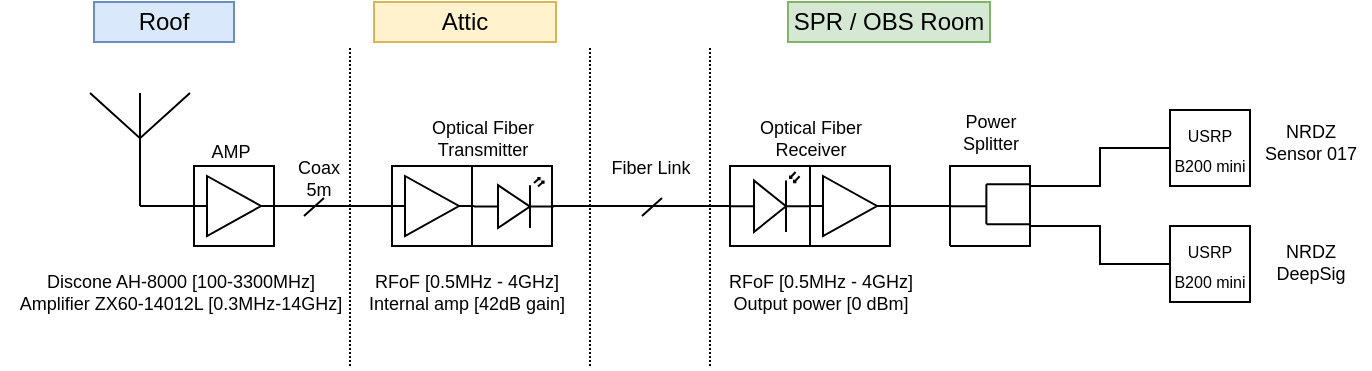 <mxfile version="16.4.0" type="device"><diagram name="Page-1" id="16e2658f-23c8-b752-8be9-c03fbebb8bbe"><mxGraphModel dx="553" dy="394" grid="1" gridSize="10" guides="1" tooltips="1" connect="1" arrows="1" fold="1" page="1" pageScale="1" pageWidth="1100" pageHeight="850" background="#ffffff" math="1" shadow="0"><root><mxCell id="0"/><mxCell id="1" parent="0"/><mxCell id="24" value="" style="group" parent="1" vertex="1" connectable="0"><mxGeometry x="352" y="270" width="40" height="40" as="geometry"/></mxCell><mxCell id="22" value="" style="group" parent="24" vertex="1" connectable="0"><mxGeometry width="40" height="40" as="geometry"/></mxCell><mxCell id="15" value="" style="rounded=0;whiteSpace=wrap;html=1;strokeColor=#000000;gradientColor=none;" parent="22" vertex="1"><mxGeometry width="40" height="40" as="geometry"/></mxCell><mxCell id="12" value="" style="verticalLabelPosition=bottom;shadow=0;dashed=0;align=center;fillColor=#ffffff;html=1;verticalAlign=top;strokeWidth=1;shape=mxgraph.electrical.abstract.amplifier;strokeColor=#000000;gradientColor=none;" parent="22" vertex="1"><mxGeometry x="5" y="5" width="30" height="30" as="geometry"/></mxCell><mxCell id="LbhGYUvxZ_97Vsy-ndR1-255" style="edgeStyle=orthogonalEdgeStyle;rounded=0;orthogonalLoop=1;jettySize=auto;html=1;entryX=1;entryY=0.25;entryDx=0;entryDy=0;fontSize=8;endArrow=none;endFill=0;" edge="1" parent="1" source="56" target="LbhGYUvxZ_97Vsy-ndR1-242"><mxGeometry relative="1" as="geometry"/></mxCell><mxCell id="56" value="&lt;font style=&quot;font-size: 8px&quot;&gt;USRP&lt;br&gt;B200 mini&lt;/font&gt;" style="rounded=0;whiteSpace=wrap;html=1;strokeColor=#000000;gradientColor=none;" parent="1" vertex="1"><mxGeometry x="840" y="242" width="40" height="38" as="geometry"/></mxCell><mxCell id="99" style="edgeStyle=orthogonalEdgeStyle;curved=1;html=1;exitX=0;exitY=0.5;shadow=0;startArrow=none;startFill=0;startSize=1;endArrow=none;endFill=0;endSize=6;jettySize=auto;orthogonalLoop=1;strokeColor=#000000;strokeWidth=1;entryX=1;entryY=0.5;" parent="1" source="16" target="167" edge="1"><mxGeometry relative="1" as="geometry"><mxPoint x="630" y="290" as="targetPoint"/><Array as="points"/></mxGeometry></mxCell><mxCell id="LbhGYUvxZ_97Vsy-ndR1-251" style="edgeStyle=orthogonalEdgeStyle;rounded=0;orthogonalLoop=1;jettySize=auto;html=1;exitX=1;exitY=0.5;exitDx=0;exitDy=0;endArrow=none;endFill=0;" edge="1" parent="1" source="16"><mxGeometry relative="1" as="geometry"><mxPoint x="730" y="290" as="targetPoint"/></mxGeometry></mxCell><mxCell id="16" value="" style="rounded=0;whiteSpace=wrap;html=1;strokeColor=#000000;gradientColor=none;" parent="1" vertex="1"><mxGeometry x="660" y="270" width="40" height="40" as="geometry"/></mxCell><mxCell id="66" value="SPR / OBS Room" style="text;html=1;strokeColor=#82b366;fillColor=#d5e8d4;align=center;verticalAlign=middle;whiteSpace=wrap;rounded=0;" parent="1" vertex="1"><mxGeometry x="649" y="188" width="101" height="20" as="geometry"/></mxCell><mxCell id="67" value="AMP" style="text;html=1;resizable=0;points=[];autosize=1;align=center;verticalAlign=top;spacingTop=-4;fontSize=9;" parent="1" vertex="1"><mxGeometry x="350" y="255" width="40" height="10" as="geometry"/></mxCell><mxCell id="140" value="Power&lt;br&gt;Splitter" style="text;html=1;resizable=0;points=[];autosize=1;align=center;verticalAlign=middle;spacingTop=-4;fontSize=9;" parent="1" vertex="1"><mxGeometry x="730" y="245" width="40" height="20" as="geometry"/></mxCell><mxCell id="167" value="" style="rounded=0;whiteSpace=wrap;html=1;strokeColor=#000000;gradientColor=none;" parent="1" vertex="1"><mxGeometry x="491" y="270" width="40" height="40" as="geometry"/></mxCell><mxCell id="173" value="Fiber Link" style="text;html=1;resizable=0;points=[];autosize=1;align=center;verticalAlign=top;spacingTop=-4;fontSize=9;" parent="1" vertex="1"><mxGeometry x="550" y="263" width="60" height="10" as="geometry"/></mxCell><mxCell id="194" value="" style="endArrow=none;html=1;strokeColor=#000000;strokeWidth=1;fontSize=36;entryX=0;entryY=0.5;entryPerimeter=0;exitX=0.5;exitY=1;exitDx=0;exitDy=0;exitPerimeter=0;" parent="1" target="12" edge="1" source="LbhGYUvxZ_97Vsy-ndR1-229"><mxGeometry width="50" height="50" relative="1" as="geometry"><mxPoint x="350" y="290" as="sourcePoint"/><mxPoint x="390" y="330" as="targetPoint"/></mxGeometry></mxCell><mxCell id="196" value="" style="group" parent="1" vertex="1" connectable="0"><mxGeometry x="451" y="270" width="40" height="40" as="geometry"/></mxCell><mxCell id="197" value="" style="group" parent="196" vertex="1" connectable="0"><mxGeometry width="40" height="40" as="geometry"/></mxCell><mxCell id="198" value="" style="rounded=0;whiteSpace=wrap;html=1;strokeColor=#000000;gradientColor=none;" parent="197" vertex="1"><mxGeometry width="40" height="40" as="geometry"/></mxCell><mxCell id="199" value="" style="verticalLabelPosition=bottom;shadow=0;dashed=0;align=center;fillColor=#ffffff;html=1;verticalAlign=top;strokeWidth=1;shape=mxgraph.electrical.abstract.amplifier;strokeColor=#000000;gradientColor=none;" parent="197" vertex="1"><mxGeometry x="5" y="5" width="30" height="30" as="geometry"/></mxCell><mxCell id="200" value="Optical Fiber&lt;br&gt;Transmitter" style="text;html=1;resizable=0;points=[];autosize=1;align=center;verticalAlign=top;spacingTop=-4;fontSize=9;" parent="1" vertex="1"><mxGeometry x="461" y="243" width="70" height="20" as="geometry"/></mxCell><mxCell id="202" style="rounded=0;jumpSize=5;html=1;startArrow=none;startFill=0;endArrow=none;endFill=0;jettySize=auto;orthogonalLoop=1;strokeColor=#000000;strokeWidth=1;fontSize=36;" parent="1" edge="1"><mxGeometry relative="1" as="geometry"><mxPoint x="586" y="286" as="sourcePoint"/><mxPoint x="576" y="295" as="targetPoint"/></mxGeometry></mxCell><mxCell id="212" value="" style="endArrow=none;dashed=1;html=1;strokeColor=#000000;strokeWidth=1;fontSize=36;dashPattern=1 1;" parent="1" edge="1"><mxGeometry width="50" height="50" relative="1" as="geometry"><mxPoint x="430.0" y="370" as="sourcePoint"/><mxPoint x="430.0" y="210" as="targetPoint"/></mxGeometry></mxCell><mxCell id="213" value="" style="endArrow=none;dashed=1;html=1;strokeColor=#000000;strokeWidth=1;fontSize=36;dashPattern=1 1;" parent="1" edge="1"><mxGeometry width="50" height="50" relative="1" as="geometry"><mxPoint x="550" y="370" as="sourcePoint"/><mxPoint x="550" y="210" as="targetPoint"/></mxGeometry></mxCell><mxCell id="215" value="Roof" style="text;html=1;strokeColor=#6c8ebf;fillColor=#dae8fc;align=center;verticalAlign=middle;whiteSpace=wrap;rounded=0;" parent="1" vertex="1"><mxGeometry x="302" y="188" width="70" height="20" as="geometry"/></mxCell><mxCell id="216" value="Attic" style="text;html=1;strokeColor=#d6b656;fillColor=#fff2cc;align=center;verticalAlign=middle;whiteSpace=wrap;rounded=0;" parent="1" vertex="1"><mxGeometry x="442" y="188" width="91" height="20" as="geometry"/></mxCell><mxCell id="219" value="Discone AH-8000 [100-3300MHz]&lt;br&gt;Amplifier ZX60-14012L [0.3MHz-14GHz]" style="text;html=1;resizable=0;points=[];autosize=1;align=center;verticalAlign=top;spacingTop=-4;fontSize=9;" parent="1" vertex="1"><mxGeometry x="255" y="320" width="180" height="20" as="geometry"/></mxCell><mxCell id="Pr6j_bmsyKCkGCUSjuBy-238" style="edgeStyle=orthogonalEdgeStyle;rounded=0;orthogonalLoop=1;jettySize=auto;html=1;exitX=0;exitY=0.5;exitDx=0;exitDy=0;exitPerimeter=0;entryX=0;entryY=0.5;entryDx=0;entryDy=0;endArrow=none;endFill=0;" parent="1" source="Pr6j_bmsyKCkGCUSjuBy-237" target="16" edge="1"><mxGeometry relative="1" as="geometry"/></mxCell><mxCell id="Pr6j_bmsyKCkGCUSjuBy-237" value="" style="verticalLabelPosition=bottom;shadow=0;dashed=0;align=center;fillColor=#ffffff;html=1;verticalAlign=top;strokeWidth=1;shape=mxgraph.electrical.abstract.amplifier;strokeColor=#000000;gradientColor=none;" parent="1" vertex="1"><mxGeometry x="665" y="275" width="30" height="30" as="geometry"/></mxCell><mxCell id="Pr6j_bmsyKCkGCUSjuBy-239" style="edgeStyle=orthogonalEdgeStyle;rounded=0;orthogonalLoop=1;jettySize=auto;html=1;exitX=1;exitY=0.5;exitDx=0;exitDy=0;exitPerimeter=0;entryX=1.167;entryY=0.511;entryDx=0;entryDy=0;entryPerimeter=0;endArrow=none;endFill=0;" parent="1" source="Pr6j_bmsyKCkGCUSjuBy-237" target="Pr6j_bmsyKCkGCUSjuBy-237" edge="1"><mxGeometry relative="1" as="geometry"/></mxCell><mxCell id="94" style="edgeStyle=orthogonalEdgeStyle;curved=1;html=1;exitX=1;exitY=0.5;exitPerimeter=0;shadow=0;startArrow=none;startFill=0;startSize=1;endArrow=none;endFill=0;endSize=6;jettySize=auto;orthogonalLoop=1;strokeColor=#000000;strokeWidth=1;entryX=0;entryY=0.5;entryDx=0;entryDy=0;entryPerimeter=0;" parent="1" source="12" target="199" edge="1"><mxGeometry relative="1" as="geometry"><mxPoint x="490" y="290" as="targetPoint"/><Array as="points"/></mxGeometry></mxCell><mxCell id="y6YIL-A91sYRz62qXoEQ-229" value="" style="verticalLabelPosition=bottom;shadow=0;dashed=0;align=center;html=1;verticalAlign=top;shape=mxgraph.electrical.opto_electronics.led_2;pointerEvents=1;" parent="1" vertex="1"><mxGeometry x="492" y="276" width="40" height="25" as="geometry"/></mxCell><mxCell id="y6YIL-A91sYRz62qXoEQ-230" value="" style="endArrow=none;dashed=1;html=1;strokeColor=#000000;strokeWidth=1;fontSize=36;dashPattern=1 1;" parent="1" edge="1"><mxGeometry width="50" height="50" relative="1" as="geometry"><mxPoint x="610" y="370" as="sourcePoint"/><mxPoint x="610" y="210" as="targetPoint"/></mxGeometry></mxCell><mxCell id="y6YIL-A91sYRz62qXoEQ-232" value="" style="rounded=0;whiteSpace=wrap;html=1;strokeColor=#000000;gradientColor=none;" parent="1" vertex="1"><mxGeometry x="620" y="270" width="40" height="40" as="geometry"/></mxCell><mxCell id="y6YIL-A91sYRz62qXoEQ-234" value="" style="verticalLabelPosition=bottom;shadow=0;dashed=0;align=center;html=1;verticalAlign=top;shape=mxgraph.electrical.opto_electronics.photodiode;pointerEvents=1;" parent="1" vertex="1"><mxGeometry x="620" y="273" width="40" height="30" as="geometry"/></mxCell><mxCell id="LbhGYUvxZ_97Vsy-ndR1-229" value="" style="verticalLabelPosition=bottom;shadow=0;dashed=0;align=center;html=1;verticalAlign=top;shape=mxgraph.electrical.radio.aerial_-_antenna_1;" vertex="1" parent="1"><mxGeometry x="300" y="233.5" width="50" height="56.5" as="geometry"/></mxCell><mxCell id="LbhGYUvxZ_97Vsy-ndR1-234" style="edgeStyle=orthogonalEdgeStyle;rounded=0;orthogonalLoop=1;jettySize=auto;html=1;exitX=1;exitY=0.5;exitDx=0;exitDy=0;exitPerimeter=0;entryX=0;entryY=0.57;entryDx=0;entryDy=0;entryPerimeter=0;endArrow=none;endFill=0;" edge="1" parent="1" source="199" target="y6YIL-A91sYRz62qXoEQ-229"><mxGeometry relative="1" as="geometry"/></mxCell><mxCell id="LbhGYUvxZ_97Vsy-ndR1-236" value="RFoF [0.5MHz - 4GHz]&lt;br&gt;Internal amp [42dB gain]" style="text;html=1;resizable=0;points=[];autosize=1;align=center;verticalAlign=top;spacingTop=-4;fontSize=9;" vertex="1" parent="1"><mxGeometry x="432.5" y="320" width="110" height="20" as="geometry"/></mxCell><mxCell id="LbhGYUvxZ_97Vsy-ndR1-237" value="Optical Fiber&lt;br&gt;Receiver" style="text;html=1;resizable=0;points=[];autosize=1;align=center;verticalAlign=top;spacingTop=-4;fontSize=9;" vertex="1" parent="1"><mxGeometry x="625" y="243" width="70" height="20" as="geometry"/></mxCell><mxCell id="LbhGYUvxZ_97Vsy-ndR1-239" value="RFoF [0.5MHz - 4GHz]&lt;br&gt;Output power [0 dBm]" style="text;html=1;resizable=0;points=[];autosize=1;align=center;verticalAlign=top;spacingTop=-4;fontSize=9;" vertex="1" parent="1"><mxGeometry x="610" y="320" width="110" height="20" as="geometry"/></mxCell><mxCell id="LbhGYUvxZ_97Vsy-ndR1-241" style="vsdxID=259;fillColor=none;gradientColor=none;spacingTop=-2;spacingBottom=-2;spacingLeft=-2;spacingRight=-2;labelBackgroundColor=none;rounded=0;strokeColor=none;html=1;whiteSpace=wrap;" vertex="1" parent="1"><mxGeometry x="730" y="270" width="40" height="40" as="geometry"/></mxCell><mxCell id="LbhGYUvxZ_97Vsy-ndR1-242" style="vsdxID=260;fillColor=none;gradientColor=none;spacingTop=-2;spacingBottom=-2;spacingLeft=-2;spacingRight=-2;labelBackgroundColor=none;rounded=0;strokeColor=none;html=1;whiteSpace=wrap;" vertex="1" parent="LbhGYUvxZ_97Vsy-ndR1-241"><mxGeometry width="40" height="40" as="geometry"/></mxCell><mxCell id="LbhGYUvxZ_97Vsy-ndR1-243" style="vsdxID=261;fillColor=#FFFFFF;gradientColor=none;shape=stencil(nZBLDoAgDERP0z3SIyjew0SURgSD+Lu9kMZoXLhwN9O+tukAlrNpJg1SzDH4QW/URgNYgZTkjA4UkwJUgGXng+6DX1zLfmoymdXo17xh5zmRJ6Q42BWCfc2oJfdAr+Yv+AP9Cb7OJ3H/2JG1HNGz/84klThPVCc=);spacingTop=-2;spacingBottom=-2;spacingLeft=-2;spacingRight=-2;labelBackgroundColor=none;rounded=0;html=1;whiteSpace=wrap;" vertex="1" parent="LbhGYUvxZ_97Vsy-ndR1-242"><mxGeometry width="40" height="40" as="geometry"/></mxCell><mxCell id="LbhGYUvxZ_97Vsy-ndR1-244" style="vsdxID=262;edgeStyle=none;startArrow=none;endArrow=none;startSize=3;endSize=3;spacingTop=-2;spacingBottom=-2;spacingLeft=-2;spacingRight=-2;verticalAlign=middle;html=1;labelBackgroundColor=#ffffff;rounded=0;" edge="1" parent="LbhGYUvxZ_97Vsy-ndR1-242"><mxGeometry relative="1" as="geometry"><Array as="points"/><mxPoint x="18.182" y="29.091" as="sourcePoint"/><mxPoint x="18.182" y="9.091" as="targetPoint"/></mxGeometry></mxCell><mxCell id="LbhGYUvxZ_97Vsy-ndR1-245" style="vsdxID=263;edgeStyle=none;startArrow=none;endArrow=none;startSize=3;endSize=3;spacingTop=-2;spacingBottom=-2;spacingLeft=-2;spacingRight=-2;verticalAlign=middle;html=1;labelBackgroundColor=#ffffff;rounded=0;" edge="1" parent="LbhGYUvxZ_97Vsy-ndR1-242"><mxGeometry relative="1" as="geometry"><mxPoint as="offset"/><Array as="points"/><mxPoint y="20.091" as="sourcePoint"/><mxPoint x="18.182" y="20.091" as="targetPoint"/></mxGeometry></mxCell><mxCell id="LbhGYUvxZ_97Vsy-ndR1-246" style="vsdxID=264;edgeStyle=none;startArrow=none;endArrow=none;startSize=3;endSize=3;spacingTop=-2;spacingBottom=-2;spacingLeft=-2;spacingRight=-2;verticalAlign=middle;html=1;labelBackgroundColor=#ffffff;rounded=0;" edge="1" parent="LbhGYUvxZ_97Vsy-ndR1-241"><mxGeometry relative="1" as="geometry"><Array as="points"/><mxPoint x="40" y="9.091" as="sourcePoint"/><mxPoint x="18.182" y="9.091" as="targetPoint"/></mxGeometry></mxCell><mxCell id="LbhGYUvxZ_97Vsy-ndR1-247" style="vsdxID=265;edgeStyle=none;startArrow=none;endArrow=none;startSize=3;endSize=3;spacingTop=-2;spacingBottom=-2;spacingLeft=-2;spacingRight=-2;verticalAlign=middle;html=1;labelBackgroundColor=#ffffff;rounded=0;" edge="1" parent="LbhGYUvxZ_97Vsy-ndR1-241"><mxGeometry relative="1" as="geometry"><Array as="points"/><mxPoint x="40" y="29.091" as="sourcePoint"/><mxPoint x="18.182" y="29.091" as="targetPoint"/></mxGeometry></mxCell><mxCell id="LbhGYUvxZ_97Vsy-ndR1-254" style="edgeStyle=orthogonalEdgeStyle;rounded=0;orthogonalLoop=1;jettySize=auto;html=1;entryX=1;entryY=0.75;entryDx=0;entryDy=0;fontSize=8;endArrow=none;endFill=0;" edge="1" parent="1" source="LbhGYUvxZ_97Vsy-ndR1-252" target="LbhGYUvxZ_97Vsy-ndR1-242"><mxGeometry relative="1" as="geometry"/></mxCell><mxCell id="LbhGYUvxZ_97Vsy-ndR1-252" value="&lt;font style=&quot;font-size: 8px&quot;&gt;USRP&lt;br&gt;B200 mini&lt;/font&gt;" style="rounded=0;whiteSpace=wrap;html=1;strokeColor=#000000;gradientColor=none;" vertex="1" parent="1"><mxGeometry x="840" y="300" width="40" height="38" as="geometry"/></mxCell><mxCell id="LbhGYUvxZ_97Vsy-ndR1-256" value="NRDZ&lt;br&gt;Sensor 017" style="text;html=1;resizable=0;points=[];autosize=1;align=center;verticalAlign=middle;spacingTop=-4;fontSize=9;" vertex="1" parent="1"><mxGeometry x="880" y="250" width="60" height="20" as="geometry"/></mxCell><mxCell id="LbhGYUvxZ_97Vsy-ndR1-257" value="NRDZ&lt;br&gt;DeepSig" style="text;html=1;resizable=0;points=[];autosize=1;align=center;verticalAlign=middle;spacingTop=-4;fontSize=9;" vertex="1" parent="1"><mxGeometry x="885" y="310" width="50" height="20" as="geometry"/></mxCell><mxCell id="LbhGYUvxZ_97Vsy-ndR1-258" style="rounded=0;jumpSize=5;html=1;startArrow=none;startFill=0;endArrow=none;endFill=0;jettySize=auto;orthogonalLoop=1;strokeColor=#000000;strokeWidth=1;fontSize=36;" edge="1" parent="1"><mxGeometry relative="1" as="geometry"><mxPoint x="417" y="286" as="sourcePoint"/><mxPoint x="407" y="295" as="targetPoint"/></mxGeometry></mxCell><mxCell id="LbhGYUvxZ_97Vsy-ndR1-259" value="Coax&lt;br&gt;5m" style="text;html=1;resizable=0;points=[];autosize=1;align=center;verticalAlign=top;spacingTop=-4;fontSize=9;" vertex="1" parent="1"><mxGeometry x="394" y="263" width="40" height="20" as="geometry"/></mxCell></root></mxGraphModel></diagram></mxfile>